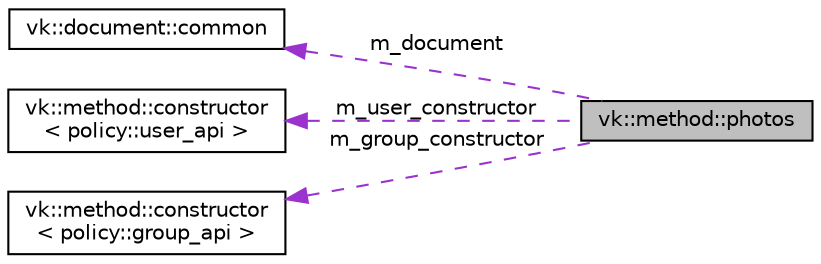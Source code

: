 digraph "vk::method::photos"
{
 // LATEX_PDF_SIZE
  edge [fontname="Helvetica",fontsize="10",labelfontname="Helvetica",labelfontsize="10"];
  node [fontname="Helvetica",fontsize="10",shape=record];
  rankdir="LR";
  Node1 [label="vk::method::photos",height=0.2,width=0.4,color="black", fillcolor="grey75", style="filled", fontcolor="black",tooltip="The photos methods representation."];
  Node2 -> Node1 [dir="back",color="darkorchid3",fontsize="10",style="dashed",label=" m_document" ,fontname="Helvetica"];
  Node2 [label="vk::document::common",height=0.2,width=0.4,color="black", fillcolor="white", style="filled",URL="$classvk_1_1document_1_1common.html",tooltip="The base class for vk::docs, vk::photos and vk::video."];
  Node3 -> Node1 [dir="back",color="darkorchid3",fontsize="10",style="dashed",label=" m_user_constructor" ,fontname="Helvetica"];
  Node3 [label="vk::method::constructor\l\< policy::user_api \>",height=0.2,width=0.4,color="black", fillcolor="white", style="filled",URL="$classvk_1_1method_1_1constructor.html",tooltip=" "];
  Node4 -> Node1 [dir="back",color="darkorchid3",fontsize="10",style="dashed",label=" m_group_constructor" ,fontname="Helvetica"];
  Node4 [label="vk::method::constructor\l\< policy::group_api \>",height=0.2,width=0.4,color="black", fillcolor="white", style="filled",URL="$classvk_1_1method_1_1constructor.html",tooltip=" "];
}
